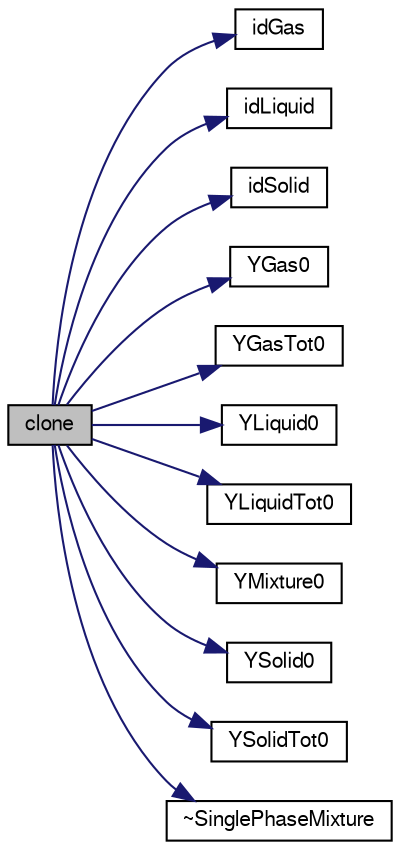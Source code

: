 digraph "clone"
{
  bgcolor="transparent";
  edge [fontname="FreeSans",fontsize="10",labelfontname="FreeSans",labelfontsize="10"];
  node [fontname="FreeSans",fontsize="10",shape=record];
  rankdir="LR";
  Node9 [label="clone",height=0.2,width=0.4,color="black", fillcolor="grey75", style="filled", fontcolor="black"];
  Node9 -> Node10 [color="midnightblue",fontsize="10",style="solid",fontname="FreeSans"];
  Node10 [label="idGas",height=0.2,width=0.4,color="black",URL="$a24302.html#ad2ca84f7489479c006afb022a67c8379",tooltip="Gas id. "];
  Node9 -> Node11 [color="midnightblue",fontsize="10",style="solid",fontname="FreeSans"];
  Node11 [label="idLiquid",height=0.2,width=0.4,color="black",URL="$a24302.html#adecc05637c0ece9f3db097804b686c53",tooltip="Liquid id. "];
  Node9 -> Node12 [color="midnightblue",fontsize="10",style="solid",fontname="FreeSans"];
  Node12 [label="idSolid",height=0.2,width=0.4,color="black",URL="$a24302.html#aec857bbc90dc99433ffaa6f8c7459b0f",tooltip="Solid id. "];
  Node9 -> Node13 [color="midnightblue",fontsize="10",style="solid",fontname="FreeSans"];
  Node13 [label="YGas0",height=0.2,width=0.4,color="black",URL="$a24302.html#ae1ee2f8f1cb09157aca3c10da6e9ac79",tooltip="Return the list of gas mass fractions. "];
  Node9 -> Node14 [color="midnightblue",fontsize="10",style="solid",fontname="FreeSans"];
  Node14 [label="YGasTot0",height=0.2,width=0.4,color="black",URL="$a24302.html#ac61b35159d723577ee76b15dd8a2fc97",tooltip="Return the total gas mass fraction. "];
  Node9 -> Node15 [color="midnightblue",fontsize="10",style="solid",fontname="FreeSans"];
  Node15 [label="YLiquid0",height=0.2,width=0.4,color="black",URL="$a24302.html#aba99c78a51228224dd8923f6a19bf3e9",tooltip="Return the list of liquid mass fractions. "];
  Node9 -> Node16 [color="midnightblue",fontsize="10",style="solid",fontname="FreeSans"];
  Node16 [label="YLiquidTot0",height=0.2,width=0.4,color="black",URL="$a24302.html#a673da71239d2fd460458566c0224c90a",tooltip="Return the total liquid mass fraction. "];
  Node9 -> Node17 [color="midnightblue",fontsize="10",style="solid",fontname="FreeSans"];
  Node17 [label="YMixture0",height=0.2,width=0.4,color="black",URL="$a24302.html#a237a3f76bed4e97fcc659459ddec3684",tooltip="Return the list of mixture mass fractions. "];
  Node9 -> Node18 [color="midnightblue",fontsize="10",style="solid",fontname="FreeSans"];
  Node18 [label="YSolid0",height=0.2,width=0.4,color="black",URL="$a24302.html#a6af8c16d274fbb433d22dedc27c1201a",tooltip="Return the list of solid mass fractions. "];
  Node9 -> Node19 [color="midnightblue",fontsize="10",style="solid",fontname="FreeSans"];
  Node19 [label="YSolidTot0",height=0.2,width=0.4,color="black",URL="$a24302.html#a2b177ed67f81dcdcb7f53bb972423089",tooltip="Return the total solid mass fraction. "];
  Node9 -> Node20 [color="midnightblue",fontsize="10",style="solid",fontname="FreeSans"];
  Node20 [label="~SinglePhaseMixture",height=0.2,width=0.4,color="black",URL="$a24302.html#aad80248521a0eccfc1e22b11e36219f9",tooltip="Destructor. "];
}
